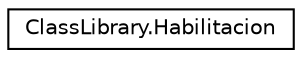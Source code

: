 digraph "Graphical Class Hierarchy"
{
 // INTERACTIVE_SVG=YES
 // LATEX_PDF_SIZE
  edge [fontname="Helvetica",fontsize="10",labelfontname="Helvetica",labelfontsize="10"];
  node [fontname="Helvetica",fontsize="10",shape=record];
  rankdir="LR";
  Node0 [label="ClassLibrary.Habilitacion",height=0.2,width=0.4,color="black", fillcolor="white", style="filled",URL="$classClassLibrary_1_1Habilitacion.html",tooltip="Esta clase respresenta los datos basicos y necesarios de una Habilitación."];
}
